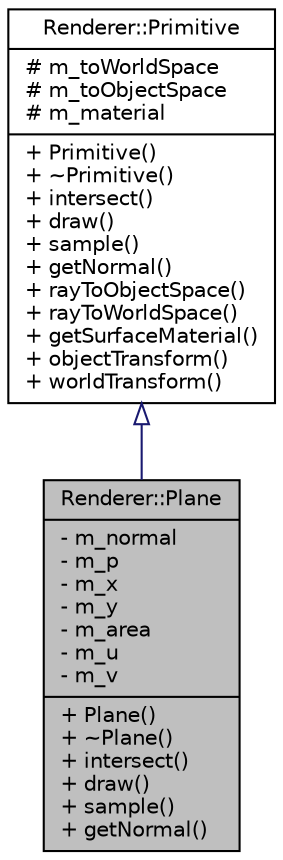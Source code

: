 digraph "Renderer::Plane"
{
  edge [fontname="Helvetica",fontsize="10",labelfontname="Helvetica",labelfontsize="10"];
  node [fontname="Helvetica",fontsize="10",shape=record];
  Node1 [label="{Renderer::Plane\n|- m_normal\l- m_p\l- m_x\l- m_y\l- m_area\l- m_u\l- m_v\l|+ Plane()\l+ ~Plane()\l+ intersect()\l+ draw()\l+ sample()\l+ getNormal()\l}",height=0.2,width=0.4,color="black", fillcolor="grey75", style="filled", fontcolor="black"];
  Node2 -> Node1 [dir="back",color="midnightblue",fontsize="10",style="solid",arrowtail="onormal",fontname="Helvetica"];
  Node2 [label="{Renderer::Primitive\n|# m_toWorldSpace\l# m_toObjectSpace\l# m_material\l|+ Primitive()\l+ ~Primitive()\l+ intersect()\l+ draw()\l+ sample()\l+ getNormal()\l+ rayToObjectSpace()\l+ rayToWorldSpace()\l+ getSurfaceMaterial()\l+ objectTransform()\l+ worldTransform()\l}",height=0.2,width=0.4,color="black", fillcolor="white", style="filled",URL="$class_renderer_1_1_primitive.html",tooltip="The Primitive class is the abstract class representing a renderer primitive, the intersect and draw m..."];
}
